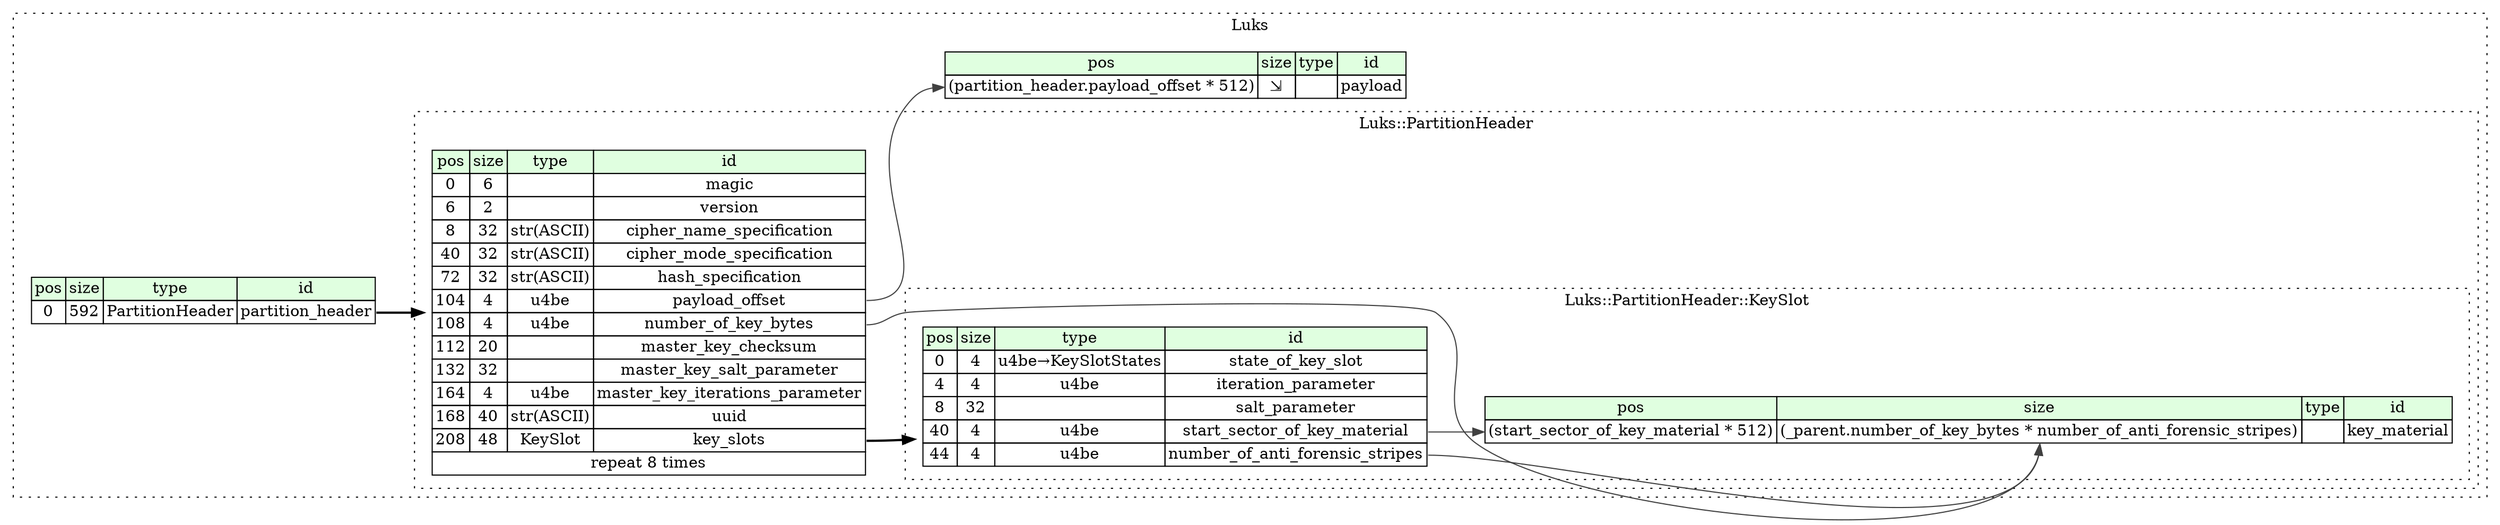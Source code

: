 digraph {
	rankdir=LR;
	node [shape=plaintext];
	subgraph cluster__luks {
		label="Luks";
		graph[style=dotted];

		luks__seq [label=<<TABLE BORDER="0" CELLBORDER="1" CELLSPACING="0">
			<TR><TD BGCOLOR="#E0FFE0">pos</TD><TD BGCOLOR="#E0FFE0">size</TD><TD BGCOLOR="#E0FFE0">type</TD><TD BGCOLOR="#E0FFE0">id</TD></TR>
			<TR><TD PORT="partition_header_pos">0</TD><TD PORT="partition_header_size">592</TD><TD>PartitionHeader</TD><TD PORT="partition_header_type">partition_header</TD></TR>
		</TABLE>>];
		luks__inst__payload [label=<<TABLE BORDER="0" CELLBORDER="1" CELLSPACING="0">
			<TR><TD BGCOLOR="#E0FFE0">pos</TD><TD BGCOLOR="#E0FFE0">size</TD><TD BGCOLOR="#E0FFE0">type</TD><TD BGCOLOR="#E0FFE0">id</TD></TR>
			<TR><TD PORT="payload_pos">(partition_header.payload_offset * 512)</TD><TD PORT="payload_size">⇲</TD><TD></TD><TD PORT="payload_type">payload</TD></TR>
		</TABLE>>];
		subgraph cluster__partition_header {
			label="Luks::PartitionHeader";
			graph[style=dotted];

			partition_header__seq [label=<<TABLE BORDER="0" CELLBORDER="1" CELLSPACING="0">
				<TR><TD BGCOLOR="#E0FFE0">pos</TD><TD BGCOLOR="#E0FFE0">size</TD><TD BGCOLOR="#E0FFE0">type</TD><TD BGCOLOR="#E0FFE0">id</TD></TR>
				<TR><TD PORT="magic_pos">0</TD><TD PORT="magic_size">6</TD><TD></TD><TD PORT="magic_type">magic</TD></TR>
				<TR><TD PORT="version_pos">6</TD><TD PORT="version_size">2</TD><TD></TD><TD PORT="version_type">version</TD></TR>
				<TR><TD PORT="cipher_name_specification_pos">8</TD><TD PORT="cipher_name_specification_size">32</TD><TD>str(ASCII)</TD><TD PORT="cipher_name_specification_type">cipher_name_specification</TD></TR>
				<TR><TD PORT="cipher_mode_specification_pos">40</TD><TD PORT="cipher_mode_specification_size">32</TD><TD>str(ASCII)</TD><TD PORT="cipher_mode_specification_type">cipher_mode_specification</TD></TR>
				<TR><TD PORT="hash_specification_pos">72</TD><TD PORT="hash_specification_size">32</TD><TD>str(ASCII)</TD><TD PORT="hash_specification_type">hash_specification</TD></TR>
				<TR><TD PORT="payload_offset_pos">104</TD><TD PORT="payload_offset_size">4</TD><TD>u4be</TD><TD PORT="payload_offset_type">payload_offset</TD></TR>
				<TR><TD PORT="number_of_key_bytes_pos">108</TD><TD PORT="number_of_key_bytes_size">4</TD><TD>u4be</TD><TD PORT="number_of_key_bytes_type">number_of_key_bytes</TD></TR>
				<TR><TD PORT="master_key_checksum_pos">112</TD><TD PORT="master_key_checksum_size">20</TD><TD></TD><TD PORT="master_key_checksum_type">master_key_checksum</TD></TR>
				<TR><TD PORT="master_key_salt_parameter_pos">132</TD><TD PORT="master_key_salt_parameter_size">32</TD><TD></TD><TD PORT="master_key_salt_parameter_type">master_key_salt_parameter</TD></TR>
				<TR><TD PORT="master_key_iterations_parameter_pos">164</TD><TD PORT="master_key_iterations_parameter_size">4</TD><TD>u4be</TD><TD PORT="master_key_iterations_parameter_type">master_key_iterations_parameter</TD></TR>
				<TR><TD PORT="uuid_pos">168</TD><TD PORT="uuid_size">40</TD><TD>str(ASCII)</TD><TD PORT="uuid_type">uuid</TD></TR>
				<TR><TD PORT="key_slots_pos">208</TD><TD PORT="key_slots_size">48</TD><TD>KeySlot</TD><TD PORT="key_slots_type">key_slots</TD></TR>
				<TR><TD COLSPAN="4" PORT="key_slots__repeat">repeat 8 times</TD></TR>
			</TABLE>>];
			subgraph cluster__key_slot {
				label="Luks::PartitionHeader::KeySlot";
				graph[style=dotted];

				key_slot__seq [label=<<TABLE BORDER="0" CELLBORDER="1" CELLSPACING="0">
					<TR><TD BGCOLOR="#E0FFE0">pos</TD><TD BGCOLOR="#E0FFE0">size</TD><TD BGCOLOR="#E0FFE0">type</TD><TD BGCOLOR="#E0FFE0">id</TD></TR>
					<TR><TD PORT="state_of_key_slot_pos">0</TD><TD PORT="state_of_key_slot_size">4</TD><TD>u4be→KeySlotStates</TD><TD PORT="state_of_key_slot_type">state_of_key_slot</TD></TR>
					<TR><TD PORT="iteration_parameter_pos">4</TD><TD PORT="iteration_parameter_size">4</TD><TD>u4be</TD><TD PORT="iteration_parameter_type">iteration_parameter</TD></TR>
					<TR><TD PORT="salt_parameter_pos">8</TD><TD PORT="salt_parameter_size">32</TD><TD></TD><TD PORT="salt_parameter_type">salt_parameter</TD></TR>
					<TR><TD PORT="start_sector_of_key_material_pos">40</TD><TD PORT="start_sector_of_key_material_size">4</TD><TD>u4be</TD><TD PORT="start_sector_of_key_material_type">start_sector_of_key_material</TD></TR>
					<TR><TD PORT="number_of_anti_forensic_stripes_pos">44</TD><TD PORT="number_of_anti_forensic_stripes_size">4</TD><TD>u4be</TD><TD PORT="number_of_anti_forensic_stripes_type">number_of_anti_forensic_stripes</TD></TR>
				</TABLE>>];
				key_slot__inst__key_material [label=<<TABLE BORDER="0" CELLBORDER="1" CELLSPACING="0">
					<TR><TD BGCOLOR="#E0FFE0">pos</TD><TD BGCOLOR="#E0FFE0">size</TD><TD BGCOLOR="#E0FFE0">type</TD><TD BGCOLOR="#E0FFE0">id</TD></TR>
					<TR><TD PORT="key_material_pos">(start_sector_of_key_material * 512)</TD><TD PORT="key_material_size">(_parent.number_of_key_bytes * number_of_anti_forensic_stripes)</TD><TD></TD><TD PORT="key_material_type">key_material</TD></TR>
				</TABLE>>];
			}
		}
	}
	luks__seq:partition_header_type -> partition_header__seq [style=bold];
	partition_header__seq:payload_offset_type -> luks__inst__payload:payload_pos [color="#404040"];
	partition_header__seq:key_slots_type -> key_slot__seq [style=bold];
	key_slot__seq:start_sector_of_key_material_type -> key_slot__inst__key_material:key_material_pos [color="#404040"];
	partition_header__seq:number_of_key_bytes_type -> key_slot__inst__key_material:key_material_size [color="#404040"];
	key_slot__seq:number_of_anti_forensic_stripes_type -> key_slot__inst__key_material:key_material_size [color="#404040"];
}
